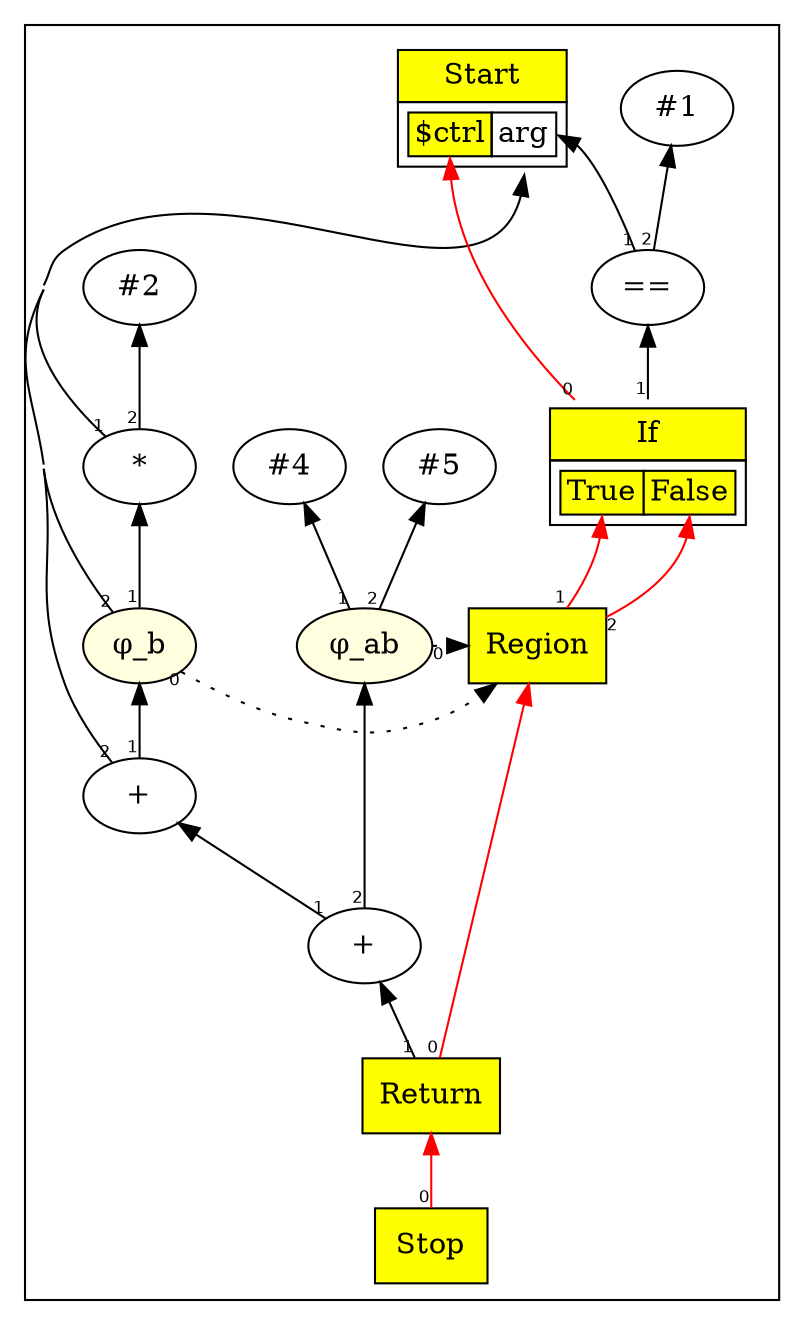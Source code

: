 digraph chapter05 {
/*
int a=arg+1;
int b=arg+2;
if( arg==1 )
    b=b+a;
else
    a=b+1;
return a+b;
*/
	rankdir=BT;
	ordering="in";
	concentrate="true";
	subgraph cluster_Nodes {
		Start2 [ shape=plaintext label=<
			<TABLE BORDER="0" CELLBORDER="1" CELLSPACING="0" CELLPADDING="4">
			<TR><TD BGCOLOR="yellow">Start</TD></TR>
			<TR><TD>
				<TABLE BORDER="0" CELLBORDER="1" CELLSPACING="0">
				<TR><TD PORT="p0" BGCOLOR="yellow">$ctrl</TD><TD PORT="p1">arg</TD></TR>
				</TABLE>
			</TD></TR>
			</TABLE>>
		];
		Stop3 [ shape=box style=filled fillcolor=yellow label="Stop" ];
		Phi_b37 [ style=filled fillcolor=lightyellow label="&phi;_b" ];
		Con_10 [ label="#1" ];
		Add42 [ label="+" ];
		EQNode11 [ label="==" ];
		If12 [ shape=plaintext label=<
			<TABLE BORDER="0" CELLBORDER="1" CELLSPACING="0" CELLPADDING="4">
			<TR><TD BGCOLOR="yellow">If</TD></TR>
			<TR><TD>
				<TABLE BORDER="0" CELLBORDER="1" CELLSPACING="0">
				<TR><TD PORT="p0" BGCOLOR="yellow">True</TD><TD PORT="p1" BGCOLOR="yellow">False</TD></TR>
				</TABLE>
			</TD></TR>
			</TABLE>>
		];
		Con_46 [ label="#4" ];
		Con_48 [ label="#5" ];
		Phi_ab49 [ style=filled fillcolor=lightyellow label="&phi;_ab" ];
		Add50 [ label="+" ];
		Con_19 [ label="#2" ];
		Return51 [ shape=box style=filled fillcolor=yellow label="Return" ];
		Mul20 [ label="*" ];
		Region31 [ shape=box style=filled fillcolor=yellow label="Region" ];
		{ rank=same; Region31;Phi_b37;Phi_ab49;}
	}
	edge [ fontname=Helvetica, fontsize=8 ];
	Stop3 -> Return51[taillabel=0 color=red];
	Phi_b37 -> Region31 [style=dotted taillabel=0];
	Phi_b37 -> Mul20[taillabel=1];
	Phi_b37 -> Start2:p1[taillabel=2];
	Add42 -> Phi_b37[taillabel=1];
	Add42 -> Start2:p1[taillabel=2];
	EQNode11 -> Start2:p1[taillabel=1];
	EQNode11 -> Con_10[taillabel=2];
	If12 -> Start2:p0[taillabel=0 color=red];
	If12 -> EQNode11[taillabel=1];
	Phi_ab49 -> Region31 [style=dotted taillabel=0];
	Phi_ab49 -> Con_46[taillabel=1];
	Phi_ab49 -> Con_48[taillabel=2];
	Add50 -> Add42[taillabel=1];
	Add50 -> Phi_ab49[taillabel=2];
	Return51 -> Region31[taillabel=0 color=red];
	Return51 -> Add50[taillabel=1];
	Mul20 -> Start2:p1[taillabel=1];
	Mul20 -> Con_19[taillabel=2];
	Region31 -> If12:p0[taillabel=1 color=red];
	Region31 -> If12:p1[taillabel=2 color=red];
}
